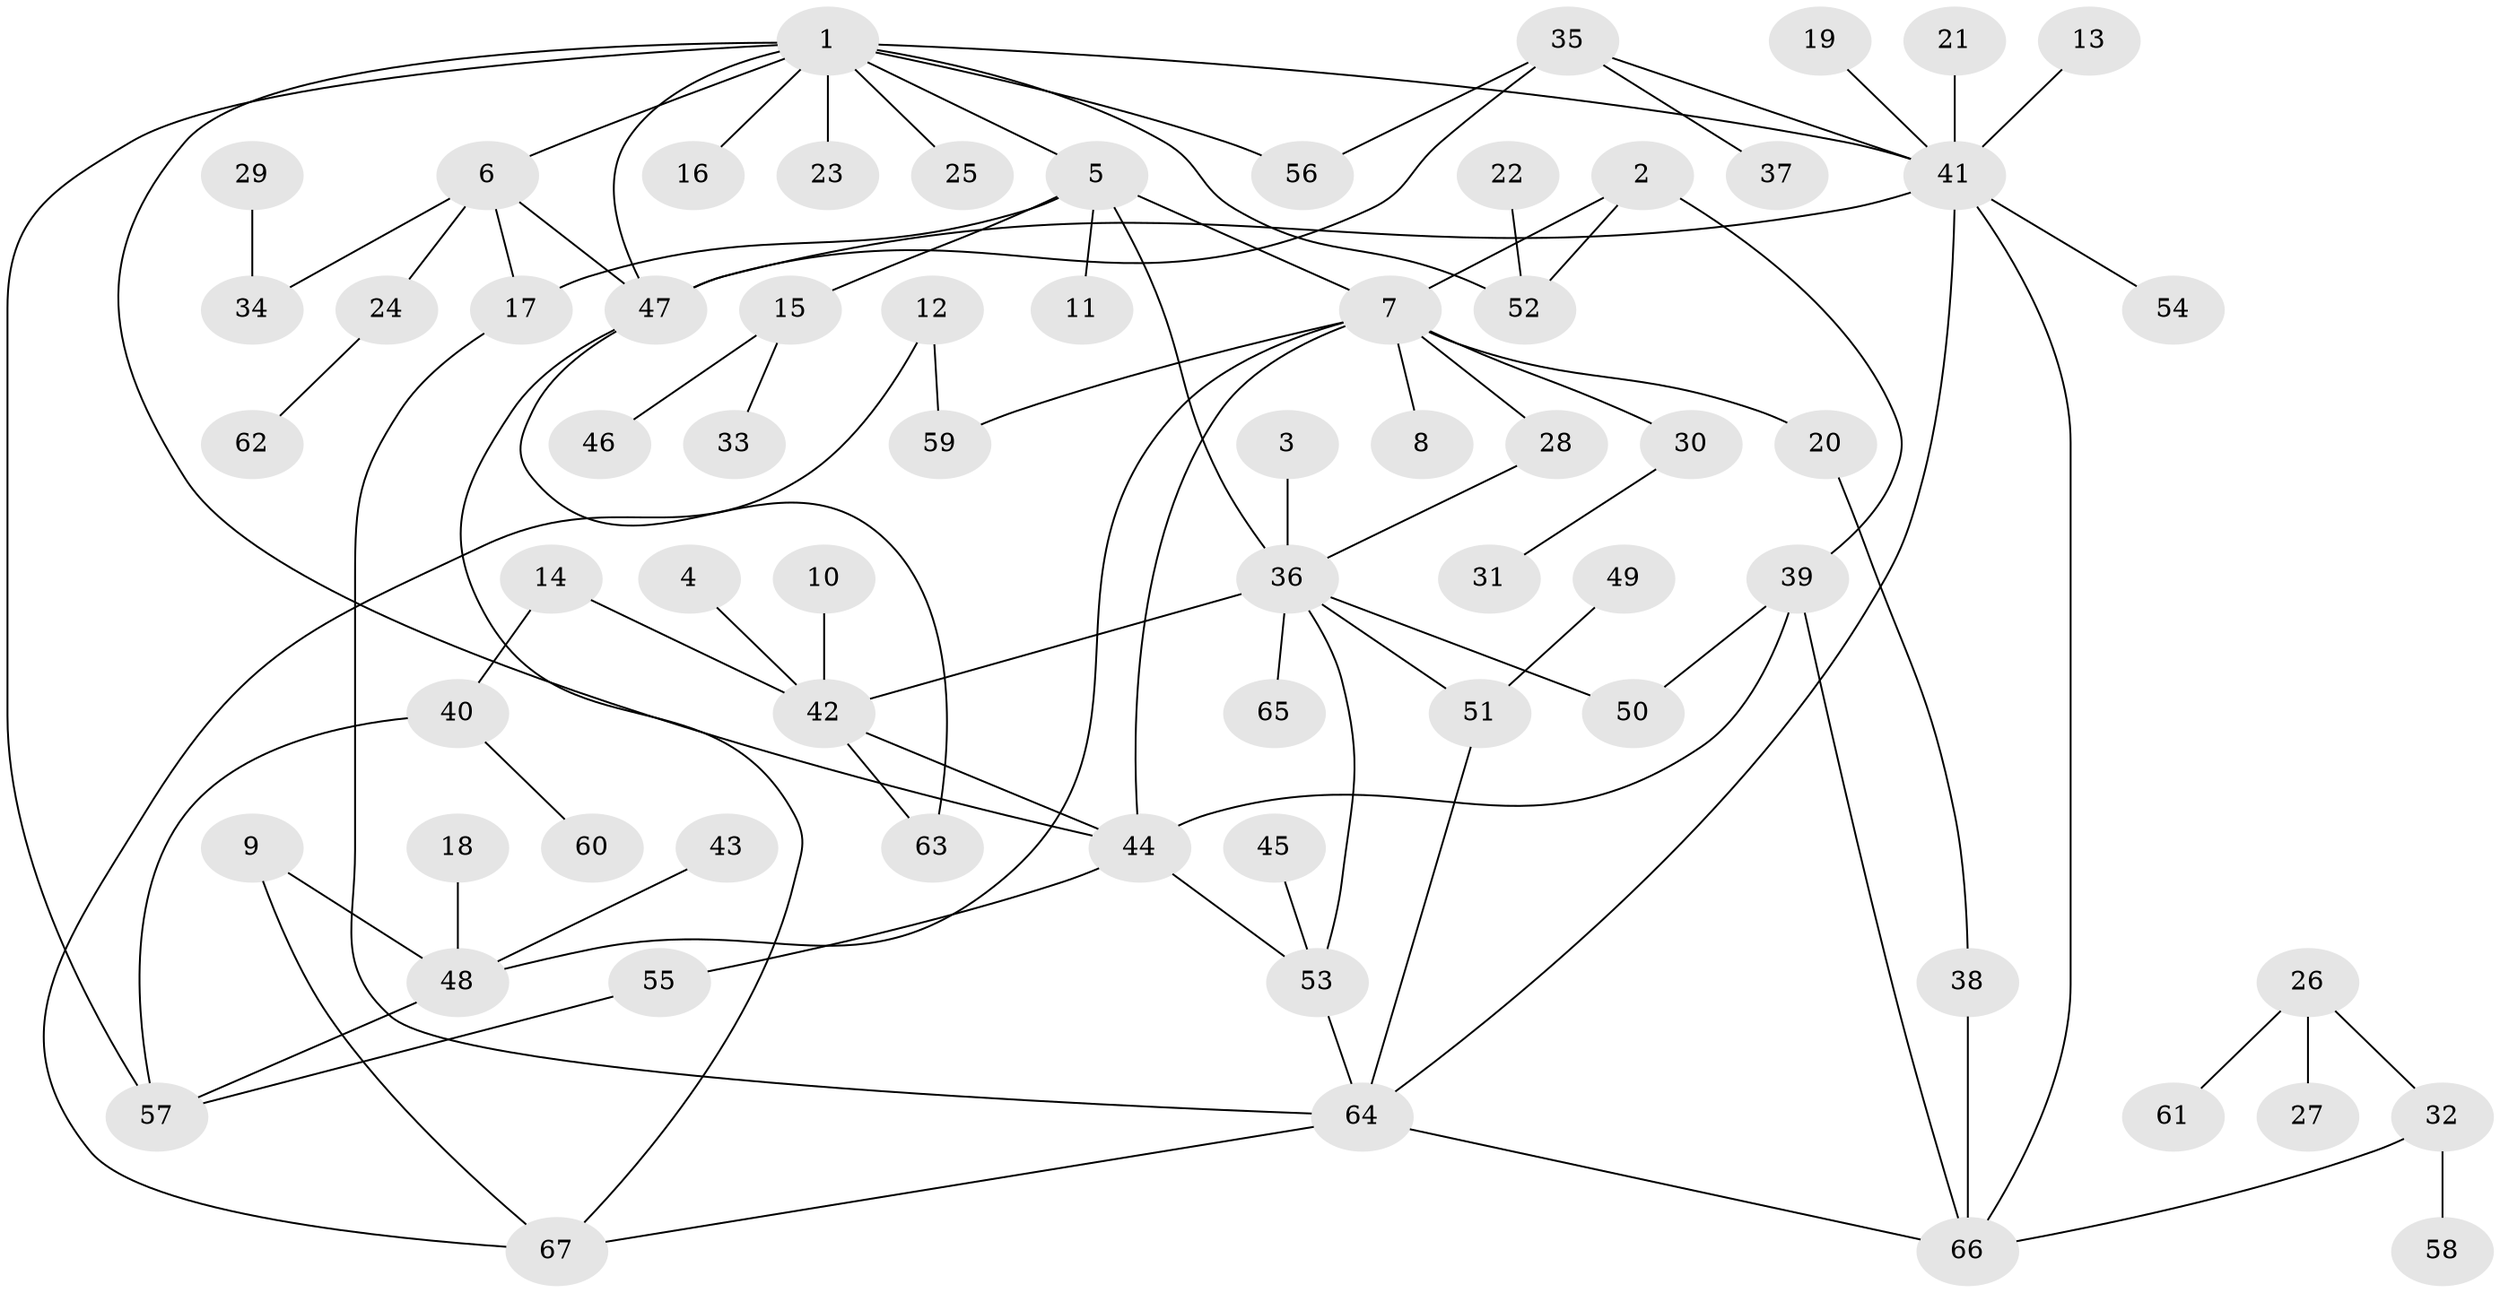 // original degree distribution, {5: 0.08955223880597014, 10: 0.007462686567164179, 7: 0.007462686567164179, 2: 0.26119402985074625, 6: 0.007462686567164179, 3: 0.1865671641791045, 4: 0.05970149253731343, 1: 0.373134328358209, 8: 0.007462686567164179}
// Generated by graph-tools (version 1.1) at 2025/25/03/09/25 03:25:35]
// undirected, 67 vertices, 91 edges
graph export_dot {
graph [start="1"]
  node [color=gray90,style=filled];
  1;
  2;
  3;
  4;
  5;
  6;
  7;
  8;
  9;
  10;
  11;
  12;
  13;
  14;
  15;
  16;
  17;
  18;
  19;
  20;
  21;
  22;
  23;
  24;
  25;
  26;
  27;
  28;
  29;
  30;
  31;
  32;
  33;
  34;
  35;
  36;
  37;
  38;
  39;
  40;
  41;
  42;
  43;
  44;
  45;
  46;
  47;
  48;
  49;
  50;
  51;
  52;
  53;
  54;
  55;
  56;
  57;
  58;
  59;
  60;
  61;
  62;
  63;
  64;
  65;
  66;
  67;
  1 -- 5 [weight=1.0];
  1 -- 6 [weight=1.0];
  1 -- 16 [weight=1.0];
  1 -- 23 [weight=1.0];
  1 -- 25 [weight=1.0];
  1 -- 41 [weight=1.0];
  1 -- 44 [weight=1.0];
  1 -- 47 [weight=1.0];
  1 -- 52 [weight=1.0];
  1 -- 56 [weight=1.0];
  1 -- 57 [weight=1.0];
  2 -- 7 [weight=1.0];
  2 -- 39 [weight=1.0];
  2 -- 52 [weight=1.0];
  3 -- 36 [weight=1.0];
  4 -- 42 [weight=1.0];
  5 -- 7 [weight=1.0];
  5 -- 11 [weight=1.0];
  5 -- 15 [weight=1.0];
  5 -- 17 [weight=1.0];
  5 -- 36 [weight=1.0];
  6 -- 17 [weight=1.0];
  6 -- 24 [weight=1.0];
  6 -- 34 [weight=1.0];
  6 -- 47 [weight=1.0];
  7 -- 8 [weight=1.0];
  7 -- 20 [weight=1.0];
  7 -- 28 [weight=1.0];
  7 -- 30 [weight=1.0];
  7 -- 44 [weight=1.0];
  7 -- 48 [weight=1.0];
  7 -- 59 [weight=1.0];
  9 -- 48 [weight=1.0];
  9 -- 67 [weight=1.0];
  10 -- 42 [weight=1.0];
  12 -- 59 [weight=1.0];
  12 -- 67 [weight=1.0];
  13 -- 41 [weight=1.0];
  14 -- 40 [weight=1.0];
  14 -- 42 [weight=1.0];
  15 -- 33 [weight=1.0];
  15 -- 46 [weight=1.0];
  17 -- 64 [weight=1.0];
  18 -- 48 [weight=1.0];
  19 -- 41 [weight=1.0];
  20 -- 38 [weight=1.0];
  21 -- 41 [weight=1.0];
  22 -- 52 [weight=1.0];
  24 -- 62 [weight=1.0];
  26 -- 27 [weight=1.0];
  26 -- 32 [weight=1.0];
  26 -- 61 [weight=1.0];
  28 -- 36 [weight=1.0];
  29 -- 34 [weight=1.0];
  30 -- 31 [weight=1.0];
  32 -- 58 [weight=1.0];
  32 -- 66 [weight=1.0];
  35 -- 37 [weight=1.0];
  35 -- 41 [weight=1.0];
  35 -- 47 [weight=1.0];
  35 -- 56 [weight=1.0];
  36 -- 42 [weight=2.0];
  36 -- 50 [weight=1.0];
  36 -- 51 [weight=1.0];
  36 -- 53 [weight=1.0];
  36 -- 65 [weight=1.0];
  38 -- 66 [weight=1.0];
  39 -- 44 [weight=1.0];
  39 -- 50 [weight=1.0];
  39 -- 66 [weight=1.0];
  40 -- 57 [weight=1.0];
  40 -- 60 [weight=1.0];
  41 -- 47 [weight=1.0];
  41 -- 54 [weight=1.0];
  41 -- 64 [weight=1.0];
  41 -- 66 [weight=1.0];
  42 -- 44 [weight=1.0];
  42 -- 63 [weight=1.0];
  43 -- 48 [weight=1.0];
  44 -- 53 [weight=1.0];
  44 -- 55 [weight=1.0];
  45 -- 53 [weight=1.0];
  47 -- 63 [weight=1.0];
  47 -- 67 [weight=1.0];
  48 -- 57 [weight=1.0];
  49 -- 51 [weight=1.0];
  51 -- 64 [weight=1.0];
  53 -- 64 [weight=1.0];
  55 -- 57 [weight=1.0];
  64 -- 66 [weight=1.0];
  64 -- 67 [weight=1.0];
}
